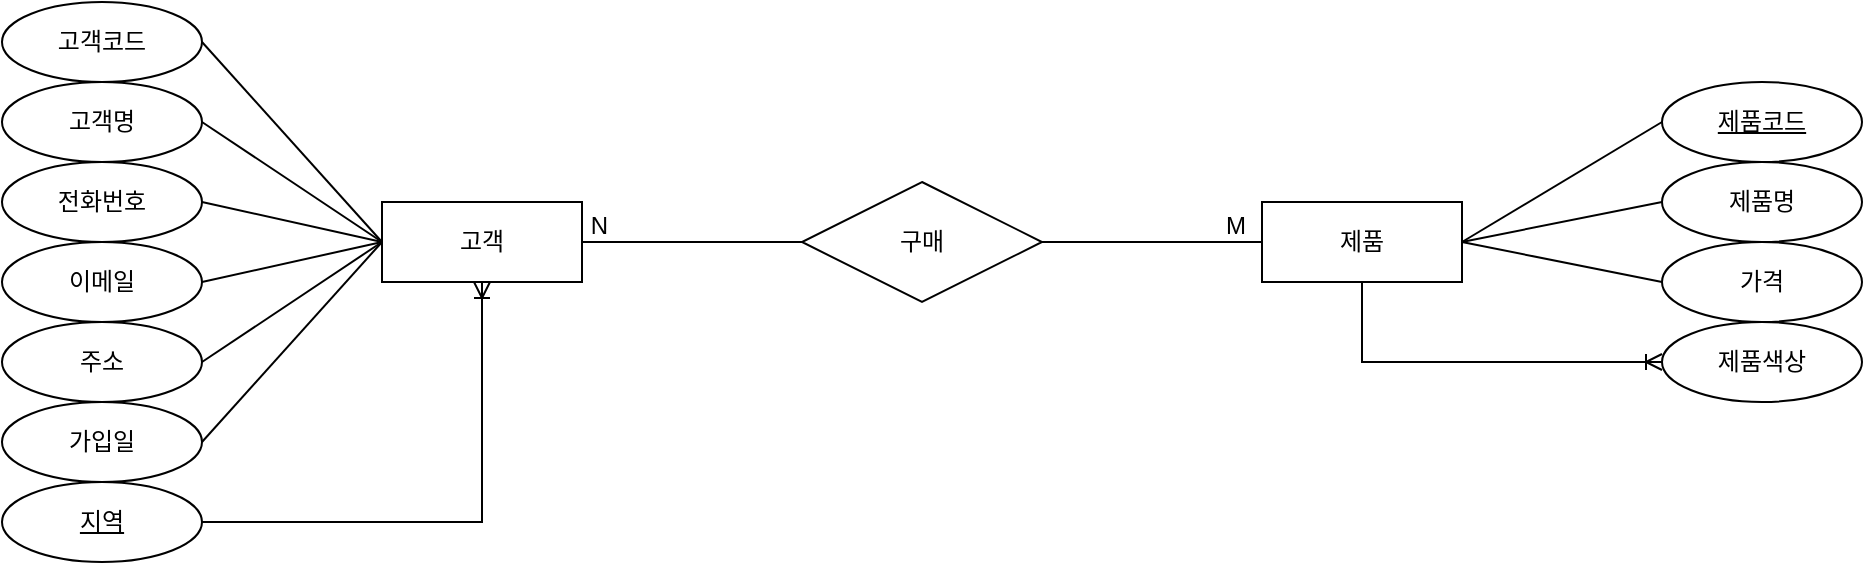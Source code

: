 <mxfile version="23.0.2" type="github">
  <diagram name="페이지-1" id="3c_zR6h8Y0xAuQywZSEh">
    <mxGraphModel dx="1320" dy="755" grid="1" gridSize="10" guides="1" tooltips="1" connect="1" arrows="1" fold="1" page="1" pageScale="1" pageWidth="827" pageHeight="1169" math="0" shadow="0">
      <root>
        <mxCell id="0" />
        <mxCell id="1" parent="0" />
        <mxCell id="mEvZA36KdRtor6zK0jfW-5" value="고객명" style="ellipse;whiteSpace=wrap;html=1;align=center;" vertex="1" parent="1">
          <mxGeometry x="40" y="120" width="100" height="40" as="geometry" />
        </mxCell>
        <mxCell id="mEvZA36KdRtor6zK0jfW-7" value="고객" style="whiteSpace=wrap;html=1;align=center;" vertex="1" parent="1">
          <mxGeometry x="230" y="180" width="100" height="40" as="geometry" />
        </mxCell>
        <mxCell id="mEvZA36KdRtor6zK0jfW-8" value="전화번호" style="ellipse;whiteSpace=wrap;html=1;align=center;" vertex="1" parent="1">
          <mxGeometry x="40" y="160" width="100" height="40" as="geometry" />
        </mxCell>
        <mxCell id="mEvZA36KdRtor6zK0jfW-9" value="이메일" style="ellipse;whiteSpace=wrap;html=1;align=center;" vertex="1" parent="1">
          <mxGeometry x="40" y="200" width="100" height="40" as="geometry" />
        </mxCell>
        <mxCell id="mEvZA36KdRtor6zK0jfW-10" value="주소" style="ellipse;whiteSpace=wrap;html=1;align=center;" vertex="1" parent="1">
          <mxGeometry x="40" y="240" width="100" height="40" as="geometry" />
        </mxCell>
        <mxCell id="mEvZA36KdRtor6zK0jfW-12" value="가입일" style="ellipse;whiteSpace=wrap;html=1;align=center;" vertex="1" parent="1">
          <mxGeometry x="40" y="280" width="100" height="40" as="geometry" />
        </mxCell>
        <mxCell id="mEvZA36KdRtor6zK0jfW-15" value="" style="endArrow=none;html=1;rounded=0;exitX=1;exitY=0.5;exitDx=0;exitDy=0;entryX=0;entryY=0.5;entryDx=0;entryDy=0;" edge="1" parent="1" source="mEvZA36KdRtor6zK0jfW-24" target="mEvZA36KdRtor6zK0jfW-7">
          <mxGeometry relative="1" as="geometry">
            <mxPoint x="140" y="100" as="sourcePoint" />
            <mxPoint x="300" y="99.52" as="targetPoint" />
          </mxGeometry>
        </mxCell>
        <mxCell id="mEvZA36KdRtor6zK0jfW-16" value="" style="endArrow=none;html=1;rounded=0;exitX=1;exitY=0.5;exitDx=0;exitDy=0;entryX=0;entryY=0.5;entryDx=0;entryDy=0;" edge="1" parent="1" source="mEvZA36KdRtor6zK0jfW-5" target="mEvZA36KdRtor6zK0jfW-7">
          <mxGeometry relative="1" as="geometry">
            <mxPoint x="270" y="330" as="sourcePoint" />
            <mxPoint x="430" y="330" as="targetPoint" />
          </mxGeometry>
        </mxCell>
        <mxCell id="mEvZA36KdRtor6zK0jfW-17" value="" style="endArrow=none;html=1;rounded=0;exitX=1;exitY=0.5;exitDx=0;exitDy=0;entryX=0;entryY=0.5;entryDx=0;entryDy=0;" edge="1" parent="1" source="mEvZA36KdRtor6zK0jfW-8" target="mEvZA36KdRtor6zK0jfW-7">
          <mxGeometry relative="1" as="geometry">
            <mxPoint x="280" y="340" as="sourcePoint" />
            <mxPoint x="440" y="340" as="targetPoint" />
          </mxGeometry>
        </mxCell>
        <mxCell id="mEvZA36KdRtor6zK0jfW-18" value="" style="endArrow=none;html=1;rounded=0;exitX=1;exitY=0.5;exitDx=0;exitDy=0;entryX=0;entryY=0.5;entryDx=0;entryDy=0;" edge="1" parent="1" source="mEvZA36KdRtor6zK0jfW-9" target="mEvZA36KdRtor6zK0jfW-7">
          <mxGeometry relative="1" as="geometry">
            <mxPoint x="290" y="350" as="sourcePoint" />
            <mxPoint x="450" y="350" as="targetPoint" />
          </mxGeometry>
        </mxCell>
        <mxCell id="mEvZA36KdRtor6zK0jfW-19" value="" style="endArrow=none;html=1;rounded=0;exitX=1;exitY=0.5;exitDx=0;exitDy=0;entryX=0;entryY=0.5;entryDx=0;entryDy=0;" edge="1" parent="1" source="mEvZA36KdRtor6zK0jfW-10" target="mEvZA36KdRtor6zK0jfW-7">
          <mxGeometry relative="1" as="geometry">
            <mxPoint x="300" y="360" as="sourcePoint" />
            <mxPoint x="460" y="360" as="targetPoint" />
          </mxGeometry>
        </mxCell>
        <mxCell id="mEvZA36KdRtor6zK0jfW-20" value="" style="endArrow=none;html=1;rounded=0;exitX=1;exitY=0.5;exitDx=0;exitDy=0;entryX=0;entryY=0.5;entryDx=0;entryDy=0;" edge="1" parent="1" source="mEvZA36KdRtor6zK0jfW-12" target="mEvZA36KdRtor6zK0jfW-7">
          <mxGeometry relative="1" as="geometry">
            <mxPoint x="310" y="370" as="sourcePoint" />
            <mxPoint x="470" y="370" as="targetPoint" />
          </mxGeometry>
        </mxCell>
        <mxCell id="mEvZA36KdRtor6zK0jfW-22" value="제품" style="whiteSpace=wrap;html=1;align=center;" vertex="1" parent="1">
          <mxGeometry x="670" y="180" width="100" height="40" as="geometry" />
        </mxCell>
        <mxCell id="mEvZA36KdRtor6zK0jfW-24" value="고객코드" style="ellipse;whiteSpace=wrap;html=1;align=center;" vertex="1" parent="1">
          <mxGeometry x="40" y="80" width="100" height="40" as="geometry" />
        </mxCell>
        <mxCell id="mEvZA36KdRtor6zK0jfW-27" value="지역" style="ellipse;whiteSpace=wrap;html=1;align=center;fontStyle=4;" vertex="1" parent="1">
          <mxGeometry x="40" y="320" width="100" height="40" as="geometry" />
        </mxCell>
        <mxCell id="mEvZA36KdRtor6zK0jfW-28" value="제품코드" style="ellipse;whiteSpace=wrap;html=1;align=center;fontStyle=4;" vertex="1" parent="1">
          <mxGeometry x="870" y="120" width="100" height="40" as="geometry" />
        </mxCell>
        <mxCell id="mEvZA36KdRtor6zK0jfW-29" value="제품명" style="ellipse;whiteSpace=wrap;html=1;align=center;" vertex="1" parent="1">
          <mxGeometry x="870" y="160" width="100" height="40" as="geometry" />
        </mxCell>
        <mxCell id="mEvZA36KdRtor6zK0jfW-30" value="제품색상" style="ellipse;whiteSpace=wrap;html=1;align=center;" vertex="1" parent="1">
          <mxGeometry x="870" y="240" width="100" height="40" as="geometry" />
        </mxCell>
        <mxCell id="mEvZA36KdRtor6zK0jfW-31" value="가격" style="ellipse;whiteSpace=wrap;html=1;align=center;" vertex="1" parent="1">
          <mxGeometry x="870" y="200" width="100" height="40" as="geometry" />
        </mxCell>
        <mxCell id="mEvZA36KdRtor6zK0jfW-37" value="" style="endArrow=none;html=1;rounded=0;exitX=1;exitY=0.5;exitDx=0;exitDy=0;entryX=0;entryY=0.5;entryDx=0;entryDy=0;" edge="1" parent="1" source="mEvZA36KdRtor6zK0jfW-22" target="mEvZA36KdRtor6zK0jfW-28">
          <mxGeometry relative="1" as="geometry">
            <mxPoint x="620" y="390" as="sourcePoint" />
            <mxPoint x="780" y="390" as="targetPoint" />
          </mxGeometry>
        </mxCell>
        <mxCell id="mEvZA36KdRtor6zK0jfW-38" value="" style="endArrow=none;html=1;rounded=0;exitX=1;exitY=0.5;exitDx=0;exitDy=0;entryX=0;entryY=0.5;entryDx=0;entryDy=0;" edge="1" parent="1" source="mEvZA36KdRtor6zK0jfW-22" target="mEvZA36KdRtor6zK0jfW-29">
          <mxGeometry relative="1" as="geometry">
            <mxPoint x="630" y="400" as="sourcePoint" />
            <mxPoint x="790" y="400" as="targetPoint" />
          </mxGeometry>
        </mxCell>
        <mxCell id="mEvZA36KdRtor6zK0jfW-39" value="" style="endArrow=none;html=1;rounded=0;exitX=1;exitY=0.5;exitDx=0;exitDy=0;entryX=0;entryY=0.5;entryDx=0;entryDy=0;" edge="1" parent="1" source="mEvZA36KdRtor6zK0jfW-22" target="mEvZA36KdRtor6zK0jfW-31">
          <mxGeometry relative="1" as="geometry">
            <mxPoint x="640" y="410" as="sourcePoint" />
            <mxPoint x="800" y="410" as="targetPoint" />
          </mxGeometry>
        </mxCell>
        <mxCell id="mEvZA36KdRtor6zK0jfW-41" value="" style="fontSize=12;html=1;endArrow=ERoneToMany;rounded=0;exitX=1;exitY=0.5;exitDx=0;exitDy=0;entryX=0.5;entryY=1;entryDx=0;entryDy=0;edgeStyle=orthogonalEdgeStyle;" edge="1" parent="1" source="mEvZA36KdRtor6zK0jfW-27" target="mEvZA36KdRtor6zK0jfW-7">
          <mxGeometry width="100" height="100" relative="1" as="geometry">
            <mxPoint x="450" y="440" as="sourcePoint" />
            <mxPoint x="550" y="340" as="targetPoint" />
          </mxGeometry>
        </mxCell>
        <mxCell id="mEvZA36KdRtor6zK0jfW-42" value="" style="edgeStyle=orthogonalEdgeStyle;fontSize=12;html=1;endArrow=ERoneToMany;rounded=0;entryX=0;entryY=0.5;entryDx=0;entryDy=0;exitX=0.5;exitY=1;exitDx=0;exitDy=0;" edge="1" parent="1" source="mEvZA36KdRtor6zK0jfW-22" target="mEvZA36KdRtor6zK0jfW-30">
          <mxGeometry width="100" height="100" relative="1" as="geometry">
            <mxPoint x="690" y="400" as="sourcePoint" />
            <mxPoint x="750" y="340" as="targetPoint" />
          </mxGeometry>
        </mxCell>
        <mxCell id="mEvZA36KdRtor6zK0jfW-44" value="" style="endArrow=none;html=1;rounded=0;exitX=0;exitY=0.5;exitDx=0;exitDy=0;entryX=1;entryY=0.5;entryDx=0;entryDy=0;" edge="1" parent="1" source="mEvZA36KdRtor6zK0jfW-22" target="mEvZA36KdRtor6zK0jfW-7">
          <mxGeometry relative="1" as="geometry">
            <mxPoint x="420" y="390" as="sourcePoint" />
            <mxPoint x="580" y="390" as="targetPoint" />
          </mxGeometry>
        </mxCell>
        <mxCell id="mEvZA36KdRtor6zK0jfW-45" value="M" style="resizable=0;html=1;whiteSpace=wrap;align=left;verticalAlign=bottom;" connectable="0" vertex="1" parent="mEvZA36KdRtor6zK0jfW-44">
          <mxGeometry x="-1" relative="1" as="geometry">
            <mxPoint x="-20" as="offset" />
          </mxGeometry>
        </mxCell>
        <mxCell id="mEvZA36KdRtor6zK0jfW-46" value="N" style="resizable=0;html=1;whiteSpace=wrap;align=right;verticalAlign=bottom;" connectable="0" vertex="1" parent="mEvZA36KdRtor6zK0jfW-44">
          <mxGeometry x="1" relative="1" as="geometry">
            <mxPoint x="14" as="offset" />
          </mxGeometry>
        </mxCell>
        <mxCell id="mEvZA36KdRtor6zK0jfW-43" value="구매" style="shape=rhombus;perimeter=rhombusPerimeter;whiteSpace=wrap;html=1;align=center;" vertex="1" parent="1">
          <mxGeometry x="440" y="170" width="120" height="60" as="geometry" />
        </mxCell>
      </root>
    </mxGraphModel>
  </diagram>
</mxfile>
